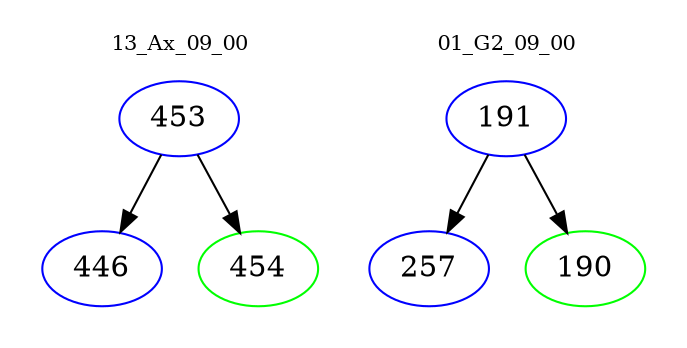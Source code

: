 digraph{
subgraph cluster_0 {
color = white
label = "13_Ax_09_00";
fontsize=10;
T0_453 [label="453", color="blue"]
T0_453 -> T0_446 [color="black"]
T0_446 [label="446", color="blue"]
T0_453 -> T0_454 [color="black"]
T0_454 [label="454", color="green"]
}
subgraph cluster_1 {
color = white
label = "01_G2_09_00";
fontsize=10;
T1_191 [label="191", color="blue"]
T1_191 -> T1_257 [color="black"]
T1_257 [label="257", color="blue"]
T1_191 -> T1_190 [color="black"]
T1_190 [label="190", color="green"]
}
}
